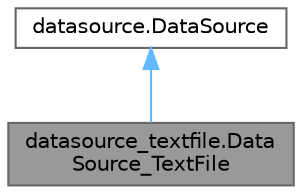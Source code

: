 digraph "datasource_textfile.DataSource_TextFile"
{
 // LATEX_PDF_SIZE
  bgcolor="transparent";
  edge [fontname=Helvetica,fontsize=10,labelfontname=Helvetica,labelfontsize=10];
  node [fontname=Helvetica,fontsize=10,shape=box,height=0.2,width=0.4];
  Node1 [label="datasource_textfile.Data\lSource_TextFile",height=0.2,width=0.4,color="gray40", fillcolor="grey60", style="filled", fontcolor="black",tooltip=" "];
  Node2 -> Node1 [dir="back",color="steelblue1",style="solid"];
  Node2 [label="datasource.DataSource",height=0.2,width=0.4,color="gray40", fillcolor="white", style="filled",URL="$classdatasource_1_1_data_source.html",tooltip=" "];
}
